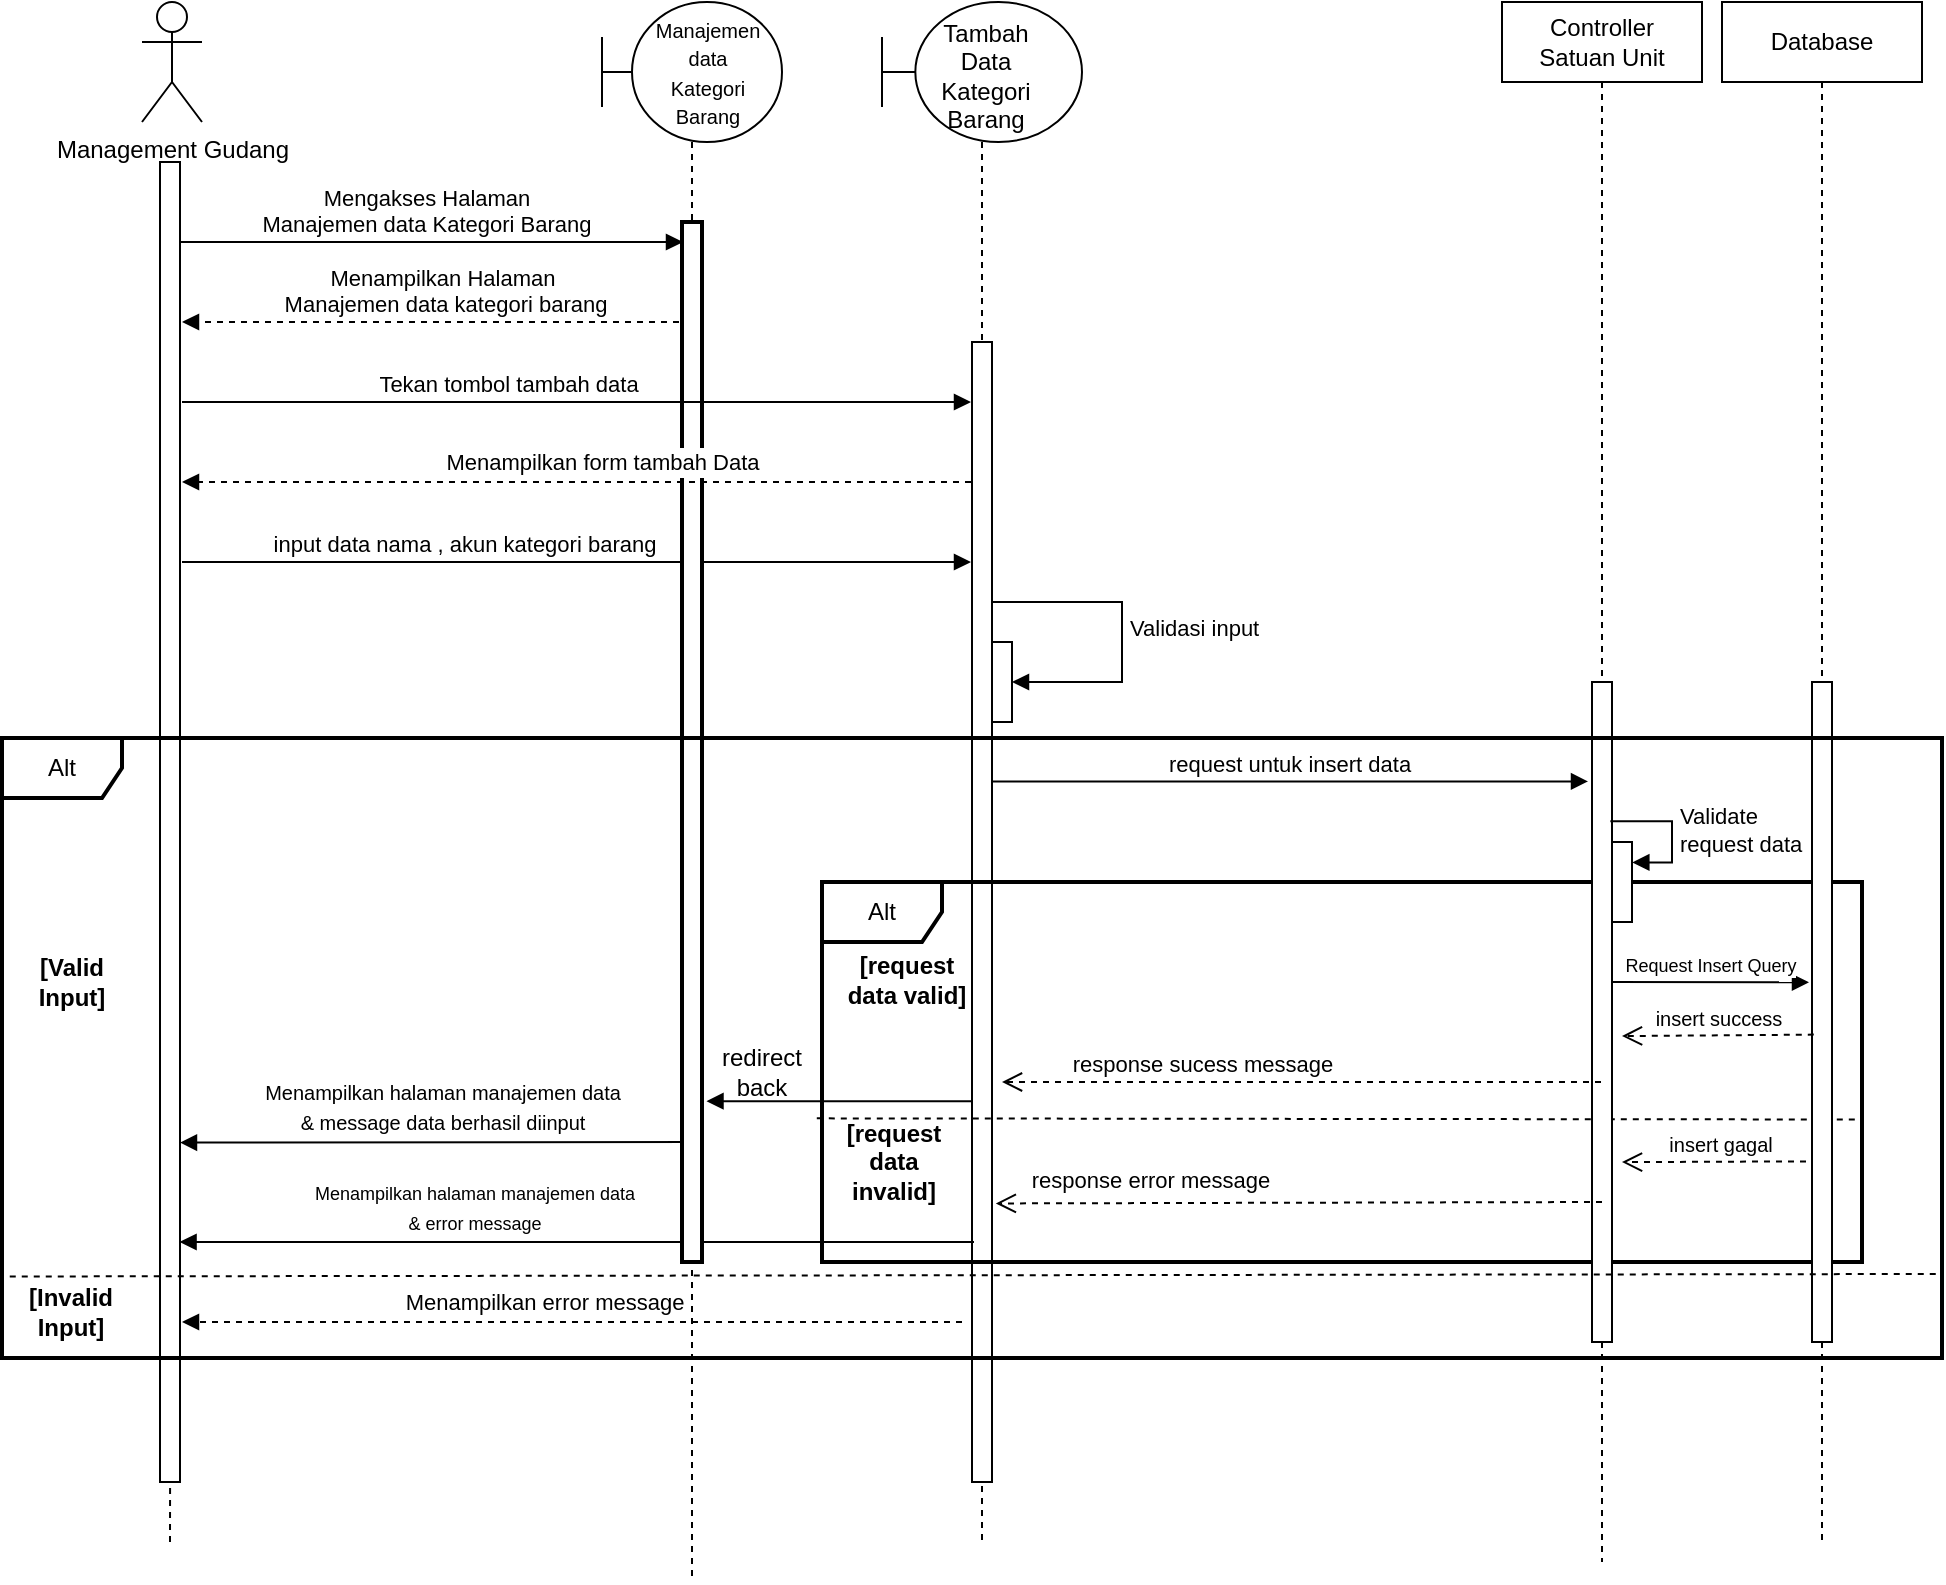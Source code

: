 <mxfile version="12.7.0" type="github">
  <diagram id="Rcd-lYa-Og5x9bV4wF2M" name="Page-1">
    <mxGraphModel dx="925" dy="545" grid="1" gridSize="10" guides="1" tooltips="1" connect="1" arrows="1" fold="1" page="1" pageScale="1" pageWidth="1100" pageHeight="850" math="0" shadow="0">
      <root>
        <mxCell id="0"/>
        <mxCell id="1" parent="0"/>
        <mxCell id="uG0OPi7SAyHWpeF-NSaY-43" value="&amp;nbsp;request untuk insert data" style="html=1;verticalAlign=bottom;endArrow=block;" parent="1" edge="1">
          <mxGeometry width="80" relative="1" as="geometry">
            <mxPoint x="570" y="429.71" as="sourcePoint"/>
            <mxPoint x="873" y="429.71" as="targetPoint"/>
          </mxGeometry>
        </mxCell>
        <mxCell id="uG0OPi7SAyHWpeF-NSaY-1" value="Management Gudang" style="shape=umlActor;verticalLabelPosition=bottom;labelBackgroundColor=#ffffff;verticalAlign=top;html=1;outlineConnect=0;" parent="1" vertex="1">
          <mxGeometry x="150" y="40" width="30" height="60" as="geometry"/>
        </mxCell>
        <mxCell id="uG0OPi7SAyHWpeF-NSaY-10" value="" style="endArrow=none;dashed=1;html=1;" parent="1" edge="1">
          <mxGeometry width="50" height="50" relative="1" as="geometry">
            <mxPoint x="164" y="810" as="sourcePoint"/>
            <mxPoint x="165" y="120" as="targetPoint"/>
          </mxGeometry>
        </mxCell>
        <mxCell id="uG0OPi7SAyHWpeF-NSaY-12" value="Mengakses Halaman &lt;br&gt;Manajemen data Kategori Barang" style="html=1;verticalAlign=bottom;endArrow=block;" parent="1" source="uG0OPi7SAyHWpeF-NSaY-23" edge="1">
          <mxGeometry x="-0.025" width="80" relative="1" as="geometry">
            <mxPoint x="166" y="160" as="sourcePoint"/>
            <mxPoint x="420.5" y="160" as="targetPoint"/>
            <mxPoint as="offset"/>
          </mxGeometry>
        </mxCell>
        <mxCell id="uG0OPi7SAyHWpeF-NSaY-16" value="&lt;font style=&quot;font-size: 11px&quot;&gt;Menampilkan Halaman&lt;br&gt;&amp;nbsp;Manajemen data kategori barang&lt;/font&gt;" style="html=1;verticalAlign=bottom;endArrow=block;dashed=1;" parent="1" edge="1">
          <mxGeometry x="-0.022" width="80" relative="1" as="geometry">
            <mxPoint x="424.5" y="200" as="sourcePoint"/>
            <mxPoint x="170" y="200" as="targetPoint"/>
            <mxPoint as="offset"/>
          </mxGeometry>
        </mxCell>
        <mxCell id="uG0OPi7SAyHWpeF-NSaY-23" value="" style="html=1;points=[];perimeter=orthogonalPerimeter;" parent="1" vertex="1">
          <mxGeometry x="159" y="120" width="10" height="660" as="geometry"/>
        </mxCell>
        <mxCell id="uG0OPi7SAyHWpeF-NSaY-35" value="&lt;b&gt;[Invalid Input]&lt;/b&gt;" style="text;html=1;strokeColor=none;fillColor=none;align=center;verticalAlign=middle;whiteSpace=wrap;rounded=0;" parent="1" vertex="1">
          <mxGeometry x="79" y="680" width="71" height="30" as="geometry"/>
        </mxCell>
        <mxCell id="uG0OPi7SAyHWpeF-NSaY-38" value="" style="html=1;verticalAlign=bottom;endArrow=block;dashed=1;" parent="1" edge="1">
          <mxGeometry x="-0.025" width="80" relative="1" as="geometry">
            <mxPoint x="560" y="700" as="sourcePoint"/>
            <mxPoint x="170" y="700" as="targetPoint"/>
            <mxPoint as="offset"/>
          </mxGeometry>
        </mxCell>
        <mxCell id="uG0OPi7SAyHWpeF-NSaY-39" value="&lt;span style=&quot;font-size: 11px&quot;&gt;Menampilkan error message&lt;/span&gt;" style="text;html=1;align=center;verticalAlign=middle;resizable=0;points=[];labelBackgroundColor=#ffffff;" parent="uG0OPi7SAyHWpeF-NSaY-38" vertex="1" connectable="0">
          <mxGeometry x="-0.212" y="9" relative="1" as="geometry">
            <mxPoint x="-55.88" y="-19" as="offset"/>
          </mxGeometry>
        </mxCell>
        <mxCell id="uG0OPi7SAyHWpeF-NSaY-41" value="&lt;b&gt;[Valid Input]&lt;/b&gt;" style="text;html=1;strokeColor=none;fillColor=none;align=center;verticalAlign=middle;whiteSpace=wrap;rounded=0;" parent="1" vertex="1">
          <mxGeometry x="80" y="520" width="70" height="20" as="geometry"/>
        </mxCell>
        <mxCell id="uG0OPi7SAyHWpeF-NSaY-49" value="" style="html=1;verticalAlign=bottom;endArrow=block;" parent="1" edge="1">
          <mxGeometry width="80" relative="1" as="geometry">
            <mxPoint x="567.75" y="589.58" as="sourcePoint"/>
            <mxPoint x="432.25" y="589.58" as="targetPoint"/>
          </mxGeometry>
        </mxCell>
        <mxCell id="uG0OPi7SAyHWpeF-NSaY-50" value="redirect back" style="text;html=1;strokeColor=none;fillColor=none;align=center;verticalAlign=middle;whiteSpace=wrap;rounded=0;" parent="1" vertex="1">
          <mxGeometry x="450" y="565" width="20" height="20" as="geometry"/>
        </mxCell>
        <mxCell id="uG0OPi7SAyHWpeF-NSaY-53" value="" style="html=1;verticalAlign=bottom;endArrow=block;entryX=1.1;entryY=0.671;entryDx=0;entryDy=0;entryPerimeter=0;" parent="1" edge="1">
          <mxGeometry width="80" relative="1" as="geometry">
            <mxPoint x="424.5" y="610" as="sourcePoint"/>
            <mxPoint x="169" y="610.28" as="targetPoint"/>
          </mxGeometry>
        </mxCell>
        <mxCell id="uG0OPi7SAyHWpeF-NSaY-55" value="&lt;font style=&quot;font-size: 10px&quot;&gt;Menampilkan halaman manajemen data&lt;br&gt;&amp;amp; message data berhasil diinput&lt;/font&gt;" style="text;html=1;align=center;verticalAlign=middle;resizable=0;points=[];labelBackgroundColor=#ffffff;" parent="uG0OPi7SAyHWpeF-NSaY-53" vertex="1" connectable="0">
          <mxGeometry x="0.119" y="-1" relative="1" as="geometry">
            <mxPoint x="17.83" y="-17.74" as="offset"/>
          </mxGeometry>
        </mxCell>
        <mxCell id="uG0OPi7SAyHWpeF-NSaY-31" value="Validasi input" style="edgeStyle=orthogonalEdgeStyle;html=1;align=left;spacingLeft=2;endArrow=block;rounded=0;" parent="1" source="uG0OPi7SAyHWpeF-NSaY-6" edge="1">
          <mxGeometry relative="1" as="geometry">
            <mxPoint x="615" y="340" as="sourcePoint"/>
            <Array as="points">
              <mxPoint x="640" y="340"/>
              <mxPoint x="640" y="380"/>
            </Array>
            <mxPoint x="585" y="380" as="targetPoint"/>
          </mxGeometry>
        </mxCell>
        <mxCell id="uG0OPi7SAyHWpeF-NSaY-6" value="" style="shape=umlLifeline;participant=umlBoundary;perimeter=lifelinePerimeter;whiteSpace=wrap;html=1;container=1;collapsible=0;recursiveResize=0;verticalAlign=top;spacingTop=36;labelBackgroundColor=#ffffff;outlineConnect=0;size=70;" parent="1" vertex="1">
          <mxGeometry x="520" y="40" width="100" height="770" as="geometry"/>
        </mxCell>
        <mxCell id="uG0OPi7SAyHWpeF-NSaY-7" value="Tambah Data Kategori Barang" style="text;html=1;strokeColor=none;fillColor=none;align=center;verticalAlign=middle;whiteSpace=wrap;rounded=0;" parent="uG0OPi7SAyHWpeF-NSaY-6" vertex="1">
          <mxGeometry x="23.75" y="22" width="56.25" height="30" as="geometry"/>
        </mxCell>
        <mxCell id="uG0OPi7SAyHWpeF-NSaY-44" value="" style="html=1;points=[];perimeter=orthogonalPerimeter;" parent="uG0OPi7SAyHWpeF-NSaY-6" vertex="1">
          <mxGeometry x="45" y="170" width="10" height="570" as="geometry"/>
        </mxCell>
        <mxCell id="I9oGG7zPf5wMfXj9muGF-34" value="" style="group" parent="uG0OPi7SAyHWpeF-NSaY-6" vertex="1" connectable="0">
          <mxGeometry x="20" y="440" width="470" height="190" as="geometry"/>
        </mxCell>
        <mxCell id="I9oGG7zPf5wMfXj9muGF-35" value="Alt" style="shape=umlFrame;whiteSpace=wrap;html=1;strokeWidth=2;" parent="I9oGG7zPf5wMfXj9muGF-34" vertex="1">
          <mxGeometry x="-50" width="520" height="190" as="geometry"/>
        </mxCell>
        <mxCell id="I9oGG7zPf5wMfXj9muGF-37" value="" style="endArrow=none;dashed=1;html=1;entryX=0.997;entryY=0.633;entryDx=0;entryDy=0;entryPerimeter=0;exitX=-0.005;exitY=0.622;exitDx=0;exitDy=0;exitPerimeter=0;" parent="I9oGG7zPf5wMfXj9muGF-34" source="I9oGG7zPf5wMfXj9muGF-35" edge="1">
          <mxGeometry width="50" height="50" relative="1" as="geometry">
            <mxPoint x="2.58" y="118.75" as="sourcePoint"/>
            <mxPoint x="467.41" y="118.75" as="targetPoint"/>
          </mxGeometry>
        </mxCell>
        <mxCell id="I9oGG7zPf5wMfXj9muGF-40" value="&lt;span style=&quot;font-size: 10px&quot;&gt;insert gagal&lt;/span&gt;" style="html=1;verticalAlign=bottom;endArrow=open;dashed=1;endSize=8;" parent="I9oGG7zPf5wMfXj9muGF-34" edge="1">
          <mxGeometry relative="1" as="geometry">
            <mxPoint x="448.003" y="139.667" as="sourcePoint"/>
            <mxPoint x="349.998" y="140.062" as="targetPoint"/>
          </mxGeometry>
        </mxCell>
        <mxCell id="I9oGG7zPf5wMfXj9muGF-38" value="&lt;b&gt;[request data invalid]&lt;/b&gt;" style="text;html=1;strokeColor=none;fillColor=none;align=center;verticalAlign=middle;whiteSpace=wrap;rounded=0;" parent="I9oGG7zPf5wMfXj9muGF-34" vertex="1">
          <mxGeometry x="-40" y="130" width="51.52" height="20.5" as="geometry"/>
        </mxCell>
        <mxCell id="P45chUzkG9_80fgO4lDG-2" value="Database" style="shape=umlLifeline;perimeter=lifelinePerimeter;whiteSpace=wrap;html=1;container=1;collapsible=0;recursiveResize=0;outlineConnect=0;" parent="1" vertex="1">
          <mxGeometry x="940" y="40" width="100" height="770" as="geometry"/>
        </mxCell>
        <mxCell id="uG0OPi7SAyHWpeF-NSaY-46" value="" style="html=1;points=[];perimeter=orthogonalPerimeter;" parent="P45chUzkG9_80fgO4lDG-2" vertex="1">
          <mxGeometry x="45" y="340" width="10" height="330" as="geometry"/>
        </mxCell>
        <mxCell id="uG0OPi7SAyHWpeF-NSaY-30" value="" style="html=1;points=[];perimeter=orthogonalPerimeter;" parent="1" vertex="1">
          <mxGeometry x="575" y="360" width="10" height="40" as="geometry"/>
        </mxCell>
        <mxCell id="I9oGG7zPf5wMfXj9muGF-2" value="Controller&lt;br&gt;Satuan Unit" style="shape=umlLifeline;perimeter=lifelinePerimeter;whiteSpace=wrap;html=1;container=1;collapsible=0;recursiveResize=0;outlineConnect=0;" parent="1" vertex="1">
          <mxGeometry x="830" y="40" width="100" height="780" as="geometry"/>
        </mxCell>
        <mxCell id="I9oGG7zPf5wMfXj9muGF-3" value="" style="html=1;points=[];perimeter=orthogonalPerimeter;" parent="I9oGG7zPf5wMfXj9muGF-2" vertex="1">
          <mxGeometry x="45" y="340" width="10" height="330" as="geometry"/>
        </mxCell>
        <mxCell id="I9oGG7zPf5wMfXj9muGF-6" value="" style="html=1;points=[];perimeter=orthogonalPerimeter;" parent="I9oGG7zPf5wMfXj9muGF-2" vertex="1">
          <mxGeometry x="55" y="420" width="10" height="40" as="geometry"/>
        </mxCell>
        <mxCell id="I9oGG7zPf5wMfXj9muGF-7" value="Validate&amp;nbsp;&lt;br&gt;request data" style="edgeStyle=orthogonalEdgeStyle;html=1;align=left;spacingLeft=2;endArrow=block;rounded=0;entryX=1.017;entryY=0.255;entryDx=0;entryDy=0;entryPerimeter=0;exitX=0.917;exitY=0.211;exitDx=0;exitDy=0;exitPerimeter=0;" parent="I9oGG7zPf5wMfXj9muGF-2" source="I9oGG7zPf5wMfXj9muGF-3" target="I9oGG7zPf5wMfXj9muGF-6" edge="1">
          <mxGeometry relative="1" as="geometry">
            <mxPoint x="60" y="409" as="sourcePoint"/>
            <Array as="points">
              <mxPoint x="85" y="410"/>
              <mxPoint x="85" y="430"/>
            </Array>
            <mxPoint x="70" y="420" as="targetPoint"/>
          </mxGeometry>
        </mxCell>
        <mxCell id="I9oGG7zPf5wMfXj9muGF-20" value="&lt;font style=&quot;font-size: 9px&quot;&gt;Request Insert Query&lt;/font&gt;" style="html=1;verticalAlign=bottom;endArrow=block;entryX=-0.15;entryY=0.455;entryDx=0;entryDy=0;entryPerimeter=0;" parent="I9oGG7zPf5wMfXj9muGF-2" edge="1">
          <mxGeometry width="80" relative="1" as="geometry">
            <mxPoint x="55" y="490" as="sourcePoint"/>
            <mxPoint x="153.5" y="490.15" as="targetPoint"/>
          </mxGeometry>
        </mxCell>
        <mxCell id="I9oGG7zPf5wMfXj9muGF-27" value="response error message" style="html=1;verticalAlign=bottom;endArrow=open;dashed=1;endSize=8;entryX=1.191;entryY=0.742;entryDx=0;entryDy=0;entryPerimeter=0;" parent="1" edge="1">
          <mxGeometry x="0.491" y="-3" relative="1" as="geometry">
            <mxPoint x="880" y="640" as="sourcePoint"/>
            <mxPoint x="576.91" y="640.72" as="targetPoint"/>
            <mxPoint as="offset"/>
          </mxGeometry>
        </mxCell>
        <mxCell id="I9oGG7zPf5wMfXj9muGF-29" value="" style="html=1;verticalAlign=bottom;endArrow=block;entryX=0.978;entryY=0.806;entryDx=0;entryDy=0;entryPerimeter=0;" parent="1" edge="1">
          <mxGeometry width="80" relative="1" as="geometry">
            <mxPoint x="566" y="660.04" as="sourcePoint"/>
            <mxPoint x="168.78" y="660.0" as="targetPoint"/>
          </mxGeometry>
        </mxCell>
        <mxCell id="I9oGG7zPf5wMfXj9muGF-30" value="&lt;font style=&quot;font-size: 9px&quot;&gt;Menampilkan halaman manajemen data&lt;br&gt;&amp;amp; error message&lt;/font&gt;" style="text;html=1;align=center;verticalAlign=middle;resizable=0;points=[];labelBackgroundColor=#ffffff;" parent="I9oGG7zPf5wMfXj9muGF-29" vertex="1" connectable="0">
          <mxGeometry x="0.119" y="-1" relative="1" as="geometry">
            <mxPoint x="-28.14" y="-17.1" as="offset"/>
          </mxGeometry>
        </mxCell>
        <mxCell id="uG0OPi7SAyHWpeF-NSaY-4" value="" style="shape=umlLifeline;participant=umlBoundary;perimeter=lifelinePerimeter;whiteSpace=wrap;html=1;container=1;collapsible=0;recursiveResize=0;verticalAlign=top;spacingTop=36;labelBackgroundColor=#ffffff;outlineConnect=0;size=70;" parent="1" vertex="1">
          <mxGeometry x="380" y="40" width="90" height="790" as="geometry"/>
        </mxCell>
        <mxCell id="uG0OPi7SAyHWpeF-NSaY-5" value="&lt;font style=&quot;font-size: 10px&quot;&gt;Manajemen data Kategori Barang&lt;/font&gt;" style="text;html=1;strokeColor=none;fillColor=none;align=center;verticalAlign=middle;whiteSpace=wrap;rounded=0;" parent="uG0OPi7SAyHWpeF-NSaY-4" vertex="1">
          <mxGeometry x="33" y="25" width="40" height="20" as="geometry"/>
        </mxCell>
        <mxCell id="uG0OPi7SAyHWpeF-NSaY-24" value="" style="html=1;verticalAlign=bottom;endArrow=block;" parent="uG0OPi7SAyHWpeF-NSaY-4" edge="1">
          <mxGeometry x="-0.025" width="80" relative="1" as="geometry">
            <mxPoint x="-210" y="280" as="sourcePoint"/>
            <mxPoint x="184.5" y="280" as="targetPoint"/>
            <mxPoint as="offset"/>
          </mxGeometry>
        </mxCell>
        <mxCell id="uG0OPi7SAyHWpeF-NSaY-25" value="&lt;font style=&quot;font-size: 11px&quot;&gt;input data nama , akun kategori barang&lt;/font&gt;" style="text;html=1;align=center;verticalAlign=middle;resizable=0;points=[];labelBackgroundColor=#ffffff;" parent="uG0OPi7SAyHWpeF-NSaY-24" vertex="1" connectable="0">
          <mxGeometry x="-0.212" y="9" relative="1" as="geometry">
            <mxPoint x="-15" as="offset"/>
          </mxGeometry>
        </mxCell>
        <mxCell id="I9oGG7zPf5wMfXj9muGF-45" value="" style="html=1;points=[];perimeter=orthogonalPerimeter;strokeWidth=2;" parent="uG0OPi7SAyHWpeF-NSaY-4" vertex="1">
          <mxGeometry x="40" y="110" width="10" height="520" as="geometry"/>
        </mxCell>
        <mxCell id="uG0OPi7SAyHWpeF-NSaY-21" value="" style="html=1;verticalAlign=bottom;endArrow=block;" parent="uG0OPi7SAyHWpeF-NSaY-4" edge="1">
          <mxGeometry x="-0.025" width="80" relative="1" as="geometry">
            <mxPoint x="-210" y="200" as="sourcePoint"/>
            <mxPoint x="184.5" y="200" as="targetPoint"/>
            <mxPoint as="offset"/>
          </mxGeometry>
        </mxCell>
        <mxCell id="uG0OPi7SAyHWpeF-NSaY-22" value="&lt;font style=&quot;font-size: 11px&quot;&gt;Tekan tombol tambah data&lt;/font&gt;" style="text;html=1;align=center;verticalAlign=middle;resizable=0;points=[];labelBackgroundColor=#ffffff;" parent="uG0OPi7SAyHWpeF-NSaY-21" vertex="1" connectable="0">
          <mxGeometry x="-0.212" y="9" relative="1" as="geometry">
            <mxPoint x="7" as="offset"/>
          </mxGeometry>
        </mxCell>
        <mxCell id="I9oGG7zPf5wMfXj9muGF-25" value="response sucess message" style="html=1;verticalAlign=bottom;endArrow=open;dashed=1;endSize=8;" parent="1" edge="1">
          <mxGeometry x="0.332" relative="1" as="geometry">
            <mxPoint x="879.5" y="580" as="sourcePoint"/>
            <mxPoint x="580" y="580" as="targetPoint"/>
            <mxPoint as="offset"/>
          </mxGeometry>
        </mxCell>
        <mxCell id="I9oGG7zPf5wMfXj9muGF-39" value="&lt;span style=&quot;font-size: 10px&quot;&gt;insert success&lt;/span&gt;" style="html=1;verticalAlign=bottom;endArrow=open;dashed=1;endSize=8;entryX=0.911;entryY=0.578;entryDx=0;entryDy=0;entryPerimeter=0;" parent="1" edge="1">
          <mxGeometry relative="1" as="geometry">
            <mxPoint x="985.89" y="556.3" as="sourcePoint"/>
            <mxPoint x="890.0" y="557.04" as="targetPoint"/>
          </mxGeometry>
        </mxCell>
        <mxCell id="I9oGG7zPf5wMfXj9muGF-36" value="&lt;b&gt;[request data valid]&lt;/b&gt;" style="text;html=1;strokeColor=none;fillColor=none;align=center;verticalAlign=middle;whiteSpace=wrap;rounded=0;" parent="1" vertex="1">
          <mxGeometry x="500" y="520.002" width="64.51" height="18.536" as="geometry"/>
        </mxCell>
        <mxCell id="uG0OPi7SAyHWpeF-NSaY-36" value="" style="endArrow=none;dashed=1;html=1;exitX=0.004;exitY=0.781;exitDx=0;exitDy=0;exitPerimeter=0;entryX=0.997;entryY=0.777;entryDx=0;entryDy=0;entryPerimeter=0;" parent="1" edge="1">
          <mxGeometry width="50" height="50" relative="1" as="geometry">
            <mxPoint x="83.88" y="677.24" as="sourcePoint"/>
            <mxPoint x="1047.09" y="676.0" as="targetPoint"/>
          </mxGeometry>
        </mxCell>
        <mxCell id="uG0OPi7SAyHWpeF-NSaY-34" value="Alt" style="shape=umlFrame;whiteSpace=wrap;html=1;strokeWidth=2;" parent="1" vertex="1">
          <mxGeometry x="80" y="408" width="970" height="310" as="geometry"/>
        </mxCell>
        <mxCell id="uG0OPi7SAyHWpeF-NSaY-17" value="" style="html=1;verticalAlign=bottom;endArrow=block;dashed=1;" parent="1" edge="1">
          <mxGeometry x="-0.025" width="80" relative="1" as="geometry">
            <mxPoint x="564.5" y="280" as="sourcePoint"/>
            <mxPoint x="170" y="280" as="targetPoint"/>
            <mxPoint as="offset"/>
          </mxGeometry>
        </mxCell>
        <mxCell id="uG0OPi7SAyHWpeF-NSaY-18" value="&lt;font style=&quot;font-size: 11px&quot;&gt;Menampilkan&amp;nbsp;form tambah Data&lt;/font&gt;" style="text;html=1;align=center;verticalAlign=middle;resizable=0;points=[];labelBackgroundColor=#ffffff;" parent="uG0OPi7SAyHWpeF-NSaY-17" vertex="1" connectable="0">
          <mxGeometry x="-0.212" y="9" relative="1" as="geometry">
            <mxPoint x="-29.5" y="-19" as="offset"/>
          </mxGeometry>
        </mxCell>
      </root>
    </mxGraphModel>
  </diagram>
</mxfile>

